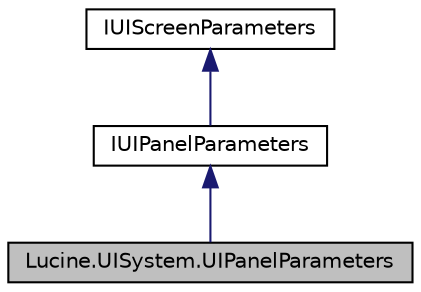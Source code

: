 digraph "Lucine.UISystem.UIPanelParameters"
{
 // LATEX_PDF_SIZE
  edge [fontname="Helvetica",fontsize="10",labelfontname="Helvetica",labelfontsize="10"];
  node [fontname="Helvetica",fontsize="10",shape=record];
  Node1 [label="Lucine.UISystem.UIPanelParameters",height=0.2,width=0.4,color="black", fillcolor="grey75", style="filled", fontcolor="black",tooltip="Class to implements IUIPanelParameters interface Class must be serializable to show in inspector righ..."];
  Node2 -> Node1 [dir="back",color="midnightblue",fontsize="10",style="solid",fontname="Helvetica"];
  Node2 [label="IUIPanelParameters",height=0.2,width=0.4,color="black", fillcolor="white", style="filled",URL="$interface_lucine_1_1_u_i_system_1_1_i_u_i_panel_parameters.html",tooltip="Interface for panel parameters Nothing to implement yet, since no special parameters exists for panel..."];
  Node3 -> Node2 [dir="back",color="midnightblue",fontsize="10",style="solid",fontname="Helvetica"];
  Node3 [label="IUIScreenParameters",height=0.2,width=0.4,color="black", fillcolor="white", style="filled",URL="$interface_lucine_1_1_u_i_system_1_1_i_u_i_screen_parameters.html",tooltip="Base interface for screen parameters No parameters screens"];
}
